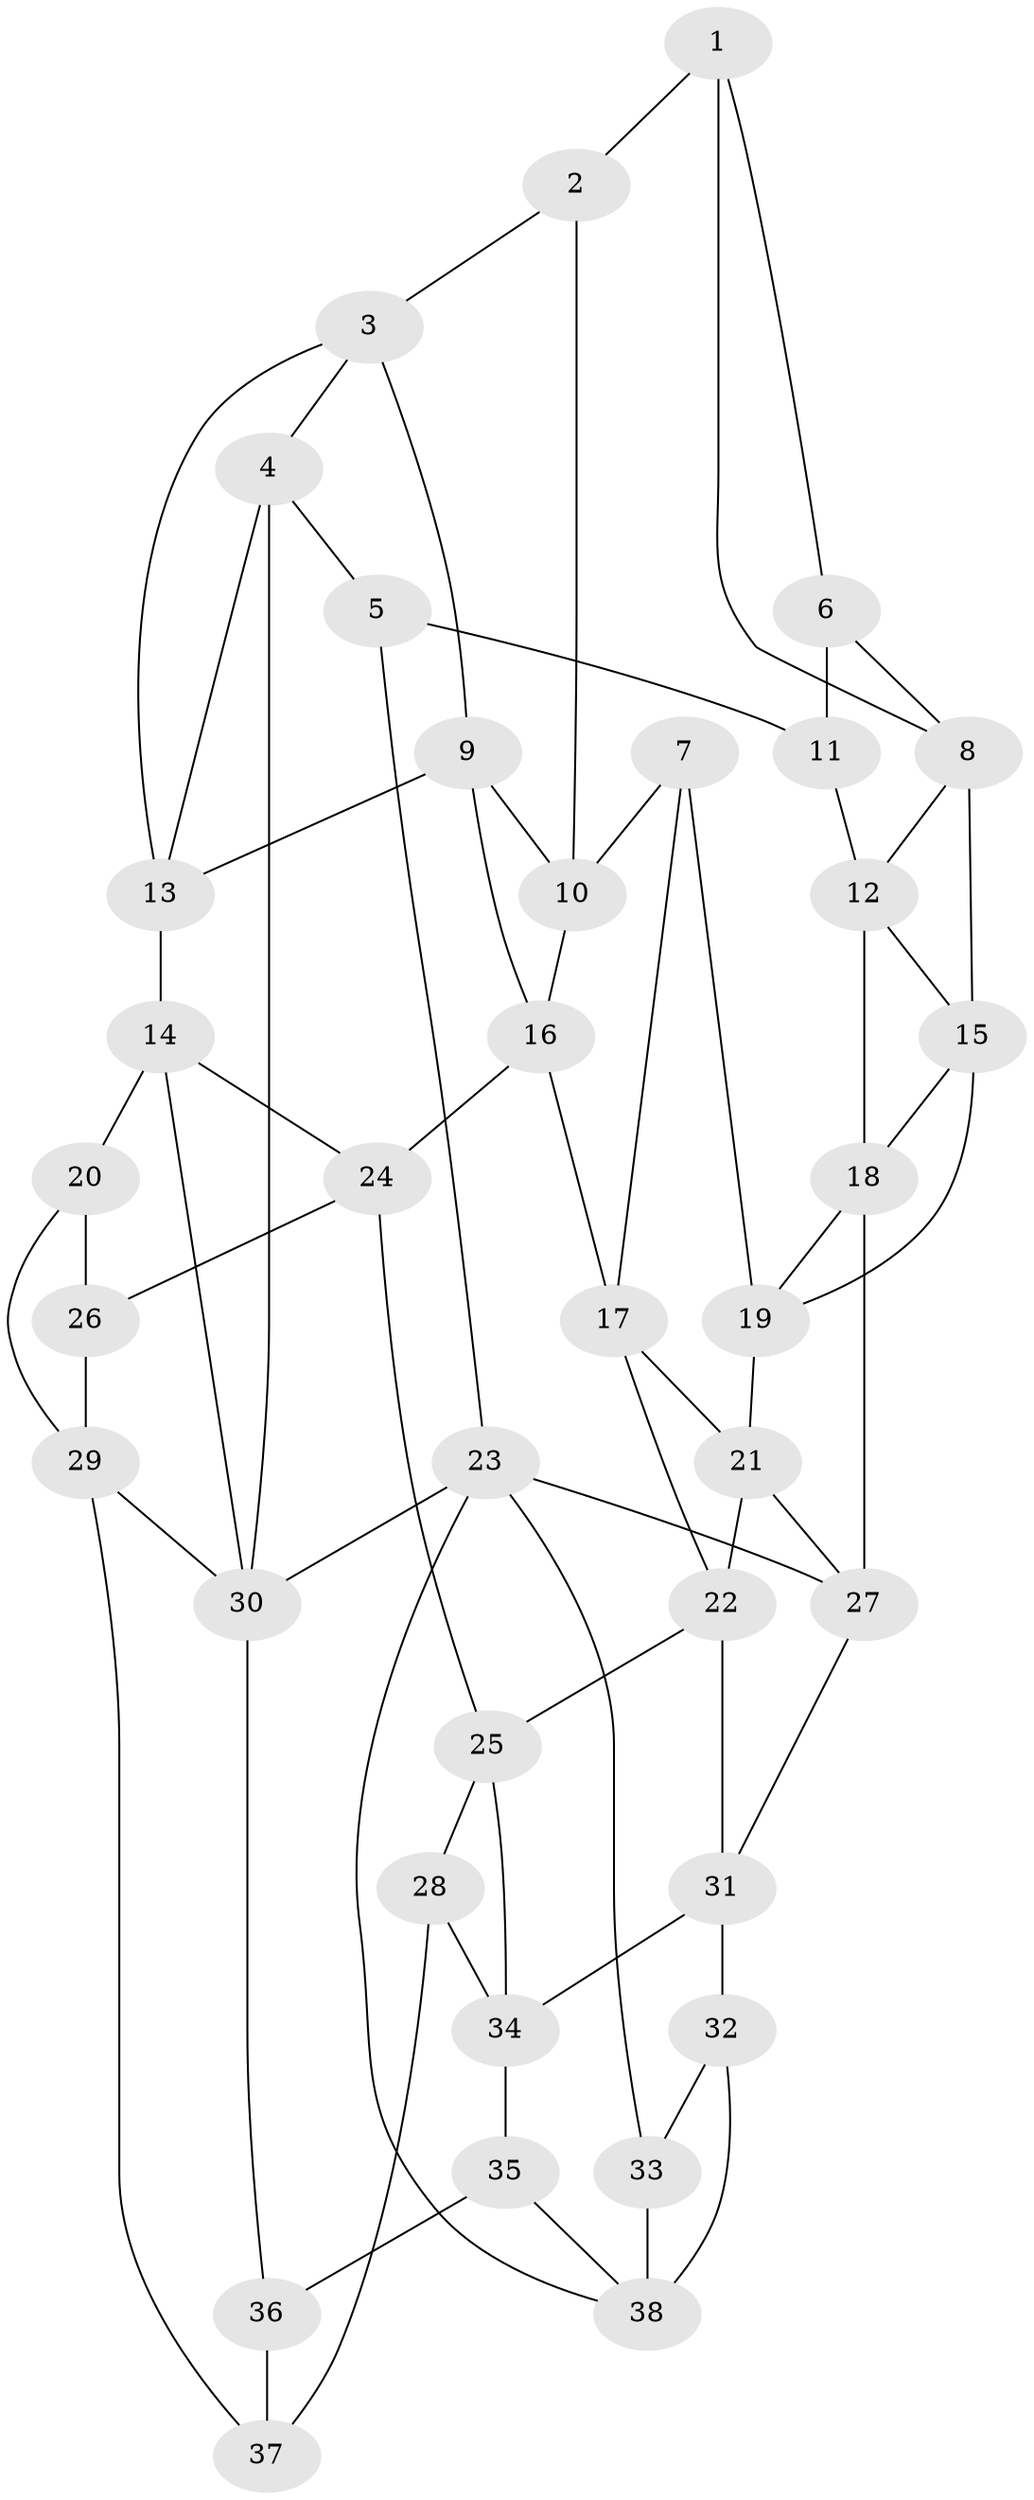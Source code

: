 // original degree distribution, {3: 0.021052631578947368, 6: 0.23157894736842105, 4: 0.2631578947368421, 5: 0.4842105263157895}
// Generated by graph-tools (version 1.1) at 2025/38/03/04/25 23:38:34]
// undirected, 38 vertices, 70 edges
graph export_dot {
  node [color=gray90,style=filled];
  1;
  2;
  3;
  4;
  5;
  6;
  7;
  8;
  9;
  10;
  11;
  12;
  13;
  14;
  15;
  16;
  17;
  18;
  19;
  20;
  21;
  22;
  23;
  24;
  25;
  26;
  27;
  28;
  29;
  30;
  31;
  32;
  33;
  34;
  35;
  36;
  37;
  38;
  1 -- 2 [weight=1.0];
  1 -- 6 [weight=1.0];
  1 -- 8 [weight=1.0];
  2 -- 3 [weight=1.0];
  2 -- 10 [weight=1.0];
  3 -- 4 [weight=1.0];
  3 -- 9 [weight=1.0];
  3 -- 13 [weight=1.0];
  4 -- 5 [weight=1.0];
  4 -- 13 [weight=1.0];
  4 -- 30 [weight=2.0];
  5 -- 11 [weight=3.0];
  5 -- 23 [weight=1.0];
  6 -- 8 [weight=1.0];
  6 -- 11 [weight=2.0];
  7 -- 10 [weight=1.0];
  7 -- 17 [weight=1.0];
  7 -- 19 [weight=1.0];
  8 -- 12 [weight=1.0];
  8 -- 15 [weight=1.0];
  9 -- 10 [weight=1.0];
  9 -- 13 [weight=1.0];
  9 -- 16 [weight=1.0];
  10 -- 16 [weight=1.0];
  11 -- 12 [weight=1.0];
  12 -- 15 [weight=1.0];
  12 -- 18 [weight=1.0];
  13 -- 14 [weight=1.0];
  14 -- 20 [weight=1.0];
  14 -- 24 [weight=1.0];
  14 -- 30 [weight=1.0];
  15 -- 18 [weight=1.0];
  15 -- 19 [weight=1.0];
  16 -- 17 [weight=1.0];
  16 -- 24 [weight=1.0];
  17 -- 21 [weight=1.0];
  17 -- 22 [weight=1.0];
  18 -- 19 [weight=1.0];
  18 -- 27 [weight=2.0];
  19 -- 21 [weight=1.0];
  20 -- 26 [weight=1.0];
  20 -- 29 [weight=1.0];
  21 -- 22 [weight=1.0];
  21 -- 27 [weight=1.0];
  22 -- 25 [weight=1.0];
  22 -- 31 [weight=1.0];
  23 -- 27 [weight=1.0];
  23 -- 30 [weight=1.0];
  23 -- 33 [weight=1.0];
  23 -- 38 [weight=1.0];
  24 -- 25 [weight=1.0];
  24 -- 26 [weight=2.0];
  25 -- 28 [weight=1.0];
  25 -- 34 [weight=1.0];
  26 -- 29 [weight=1.0];
  27 -- 31 [weight=1.0];
  28 -- 34 [weight=1.0];
  28 -- 37 [weight=1.0];
  29 -- 30 [weight=1.0];
  29 -- 37 [weight=1.0];
  30 -- 36 [weight=1.0];
  31 -- 32 [weight=2.0];
  31 -- 34 [weight=1.0];
  32 -- 33 [weight=1.0];
  32 -- 38 [weight=1.0];
  33 -- 38 [weight=2.0];
  34 -- 35 [weight=1.0];
  35 -- 36 [weight=1.0];
  35 -- 38 [weight=1.0];
  36 -- 37 [weight=2.0];
}
